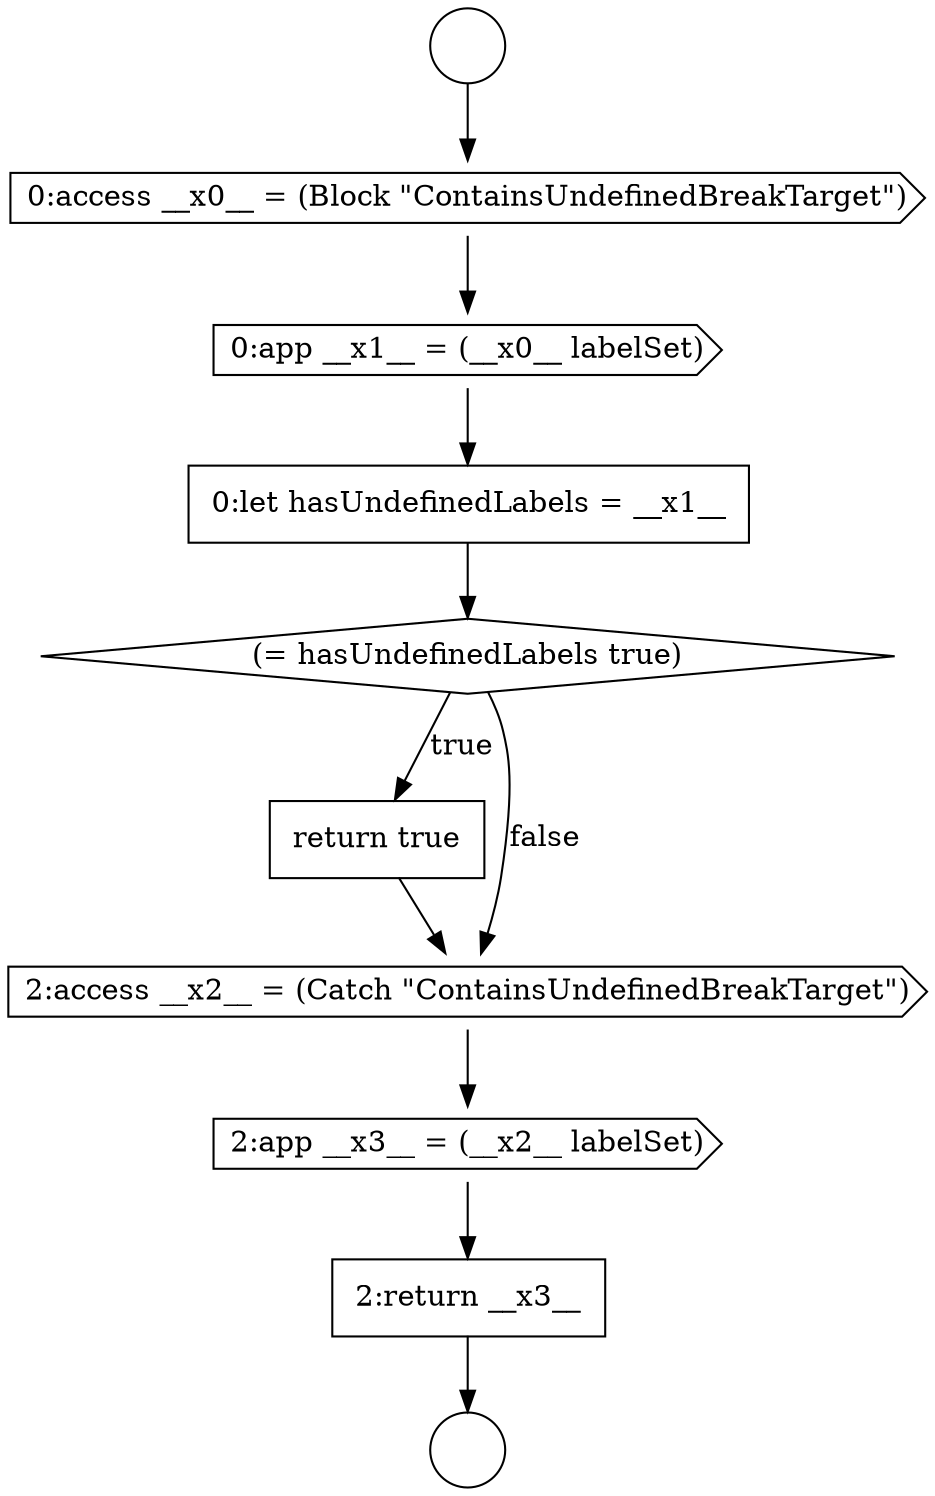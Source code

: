digraph {
  node7569 [shape=cds, label=<<font color="black">0:access __x0__ = (Block &quot;ContainsUndefinedBreakTarget&quot;)</font>> color="black" fillcolor="white" style=filled]
  node7573 [shape=none, margin=0, label=<<font color="black">
    <table border="0" cellborder="1" cellspacing="0" cellpadding="10">
      <tr><td align="left">return true</td></tr>
    </table>
  </font>> color="black" fillcolor="white" style=filled]
  node7576 [shape=none, margin=0, label=<<font color="black">
    <table border="0" cellborder="1" cellspacing="0" cellpadding="10">
      <tr><td align="left">2:return __x3__</td></tr>
    </table>
  </font>> color="black" fillcolor="white" style=filled]
  node7572 [shape=diamond, label=<<font color="black">(= hasUndefinedLabels true)</font>> color="black" fillcolor="white" style=filled]
  node7567 [shape=circle label=" " color="black" fillcolor="white" style=filled]
  node7575 [shape=cds, label=<<font color="black">2:app __x3__ = (__x2__ labelSet)</font>> color="black" fillcolor="white" style=filled]
  node7571 [shape=none, margin=0, label=<<font color="black">
    <table border="0" cellborder="1" cellspacing="0" cellpadding="10">
      <tr><td align="left">0:let hasUndefinedLabels = __x1__</td></tr>
    </table>
  </font>> color="black" fillcolor="white" style=filled]
  node7568 [shape=circle label=" " color="black" fillcolor="white" style=filled]
  node7570 [shape=cds, label=<<font color="black">0:app __x1__ = (__x0__ labelSet)</font>> color="black" fillcolor="white" style=filled]
  node7574 [shape=cds, label=<<font color="black">2:access __x2__ = (Catch &quot;ContainsUndefinedBreakTarget&quot;)</font>> color="black" fillcolor="white" style=filled]
  node7575 -> node7576 [ color="black"]
  node7571 -> node7572 [ color="black"]
  node7569 -> node7570 [ color="black"]
  node7574 -> node7575 [ color="black"]
  node7573 -> node7574 [ color="black"]
  node7572 -> node7573 [label=<<font color="black">true</font>> color="black"]
  node7572 -> node7574 [label=<<font color="black">false</font>> color="black"]
  node7576 -> node7568 [ color="black"]
  node7567 -> node7569 [ color="black"]
  node7570 -> node7571 [ color="black"]
}
